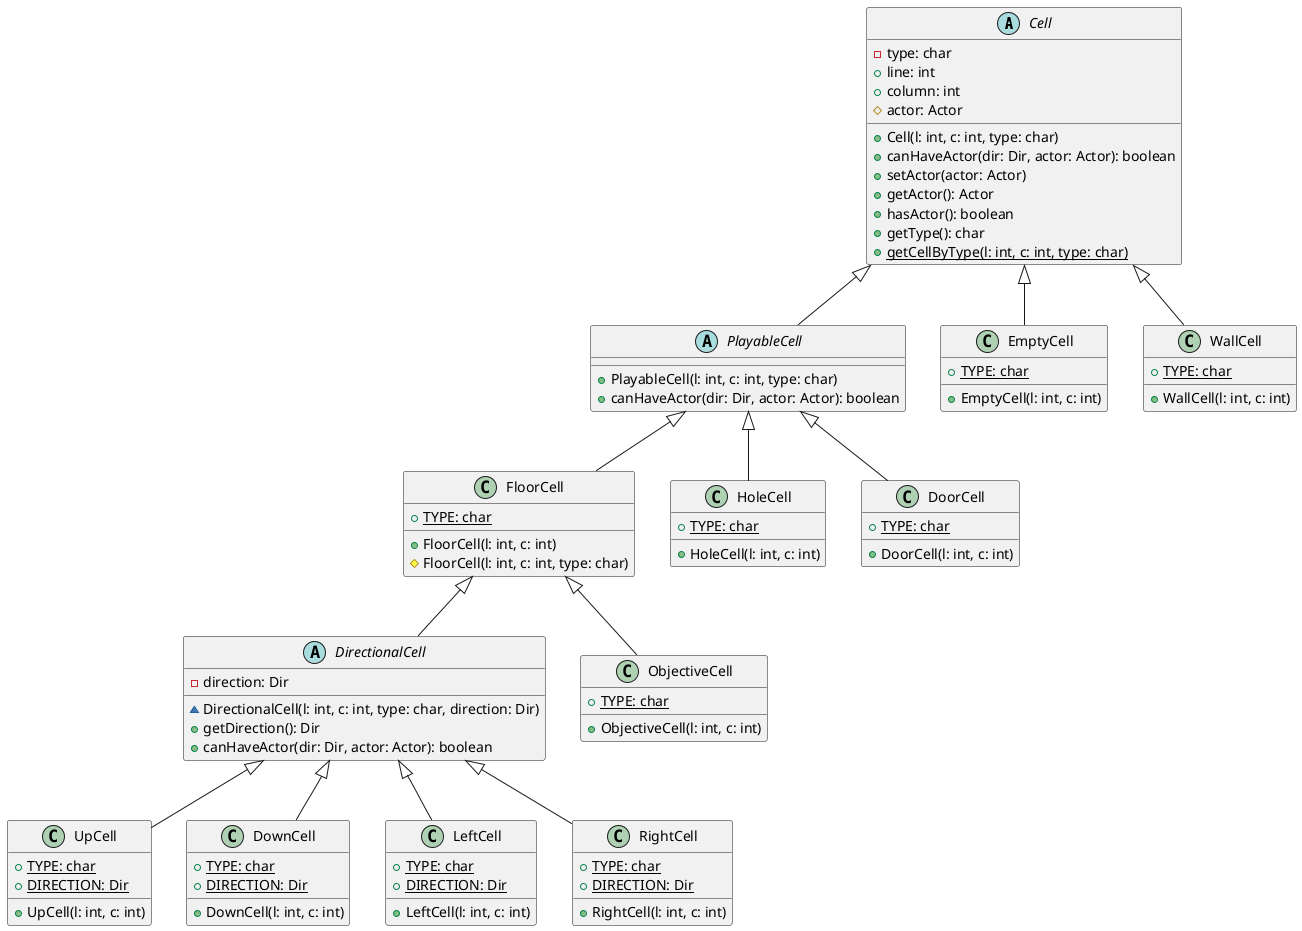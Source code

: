@startuml

Cell <|-- PlayableCell
Cell <|-- EmptyCell
PlayableCell <|-- FloorCell
PlayableCell <|-- HoleCell
PlayableCell <|-- DoorCell
Cell <|-- WallCell

FloorCell <|-- DirectionalCell
FloorCell <|-- ObjectiveCell
DirectionalCell <|-- UpCell
DirectionalCell <|-- DownCell
DirectionalCell <|-- LeftCell
DirectionalCell <|-- RightCell

abstract class Cell {
    -type: char
    +line: int
    +column: int
    #actor: Actor

    +Cell(l: int, c: int, type: char)
    +canHaveActor(dir: Dir, actor: Actor): boolean
    +setActor(actor: Actor)
    +getActor(): Actor
    +hasActor(): boolean
    +getType(): char
    +{static} getCellByType(l: int, c: int, type: char)
}

abstract class PlayableCell {
    +PlayableCell(l: int, c: int, type: char)
    +canHaveActor(dir: Dir, actor: Actor): boolean
}

abstract class DirectionalCell {
    -direction: Dir
    ~DirectionalCell(l: int, c: int, type: char, direction: Dir)
    +getDirection(): Dir
    +canHaveActor(dir: Dir, actor: Actor): boolean
}

class FloorCell {
    +{static} TYPE: char
    +FloorCell(l: int, c: int)
    #FloorCell(l: int, c: int, type: char)
}

class UpCell {
    +{static} TYPE: char
    +{static} DIRECTION: Dir
    +UpCell(l: int, c: int)
}

class DownCell {
    +{static} TYPE: char
    +{static} DIRECTION: Dir
    +DownCell(l: int, c: int)
}

class LeftCell {
    +{static} TYPE: char
    +{static} DIRECTION: Dir
    +LeftCell(l: int, c: int)
}

class RightCell {
    +{static} TYPE: char
    +{static} DIRECTION: Dir
    +RightCell(l: int, c: int)
}

class EmptyCell {
    +{static} TYPE: char
    +EmptyCell(l: int, c: int)
}

class WallCell {
    +{static} TYPE: char
    +WallCell(l: int, c: int)
}

class HoleCell {
    +{static} TYPE: char
    +HoleCell(l: int, c: int)
}

class DoorCell {
    +{static} TYPE: char
    +DoorCell(l: int, c: int)
}

class ObjectiveCell {
    +{static} TYPE: char
    +ObjectiveCell(l: int, c: int)
}

@enduml